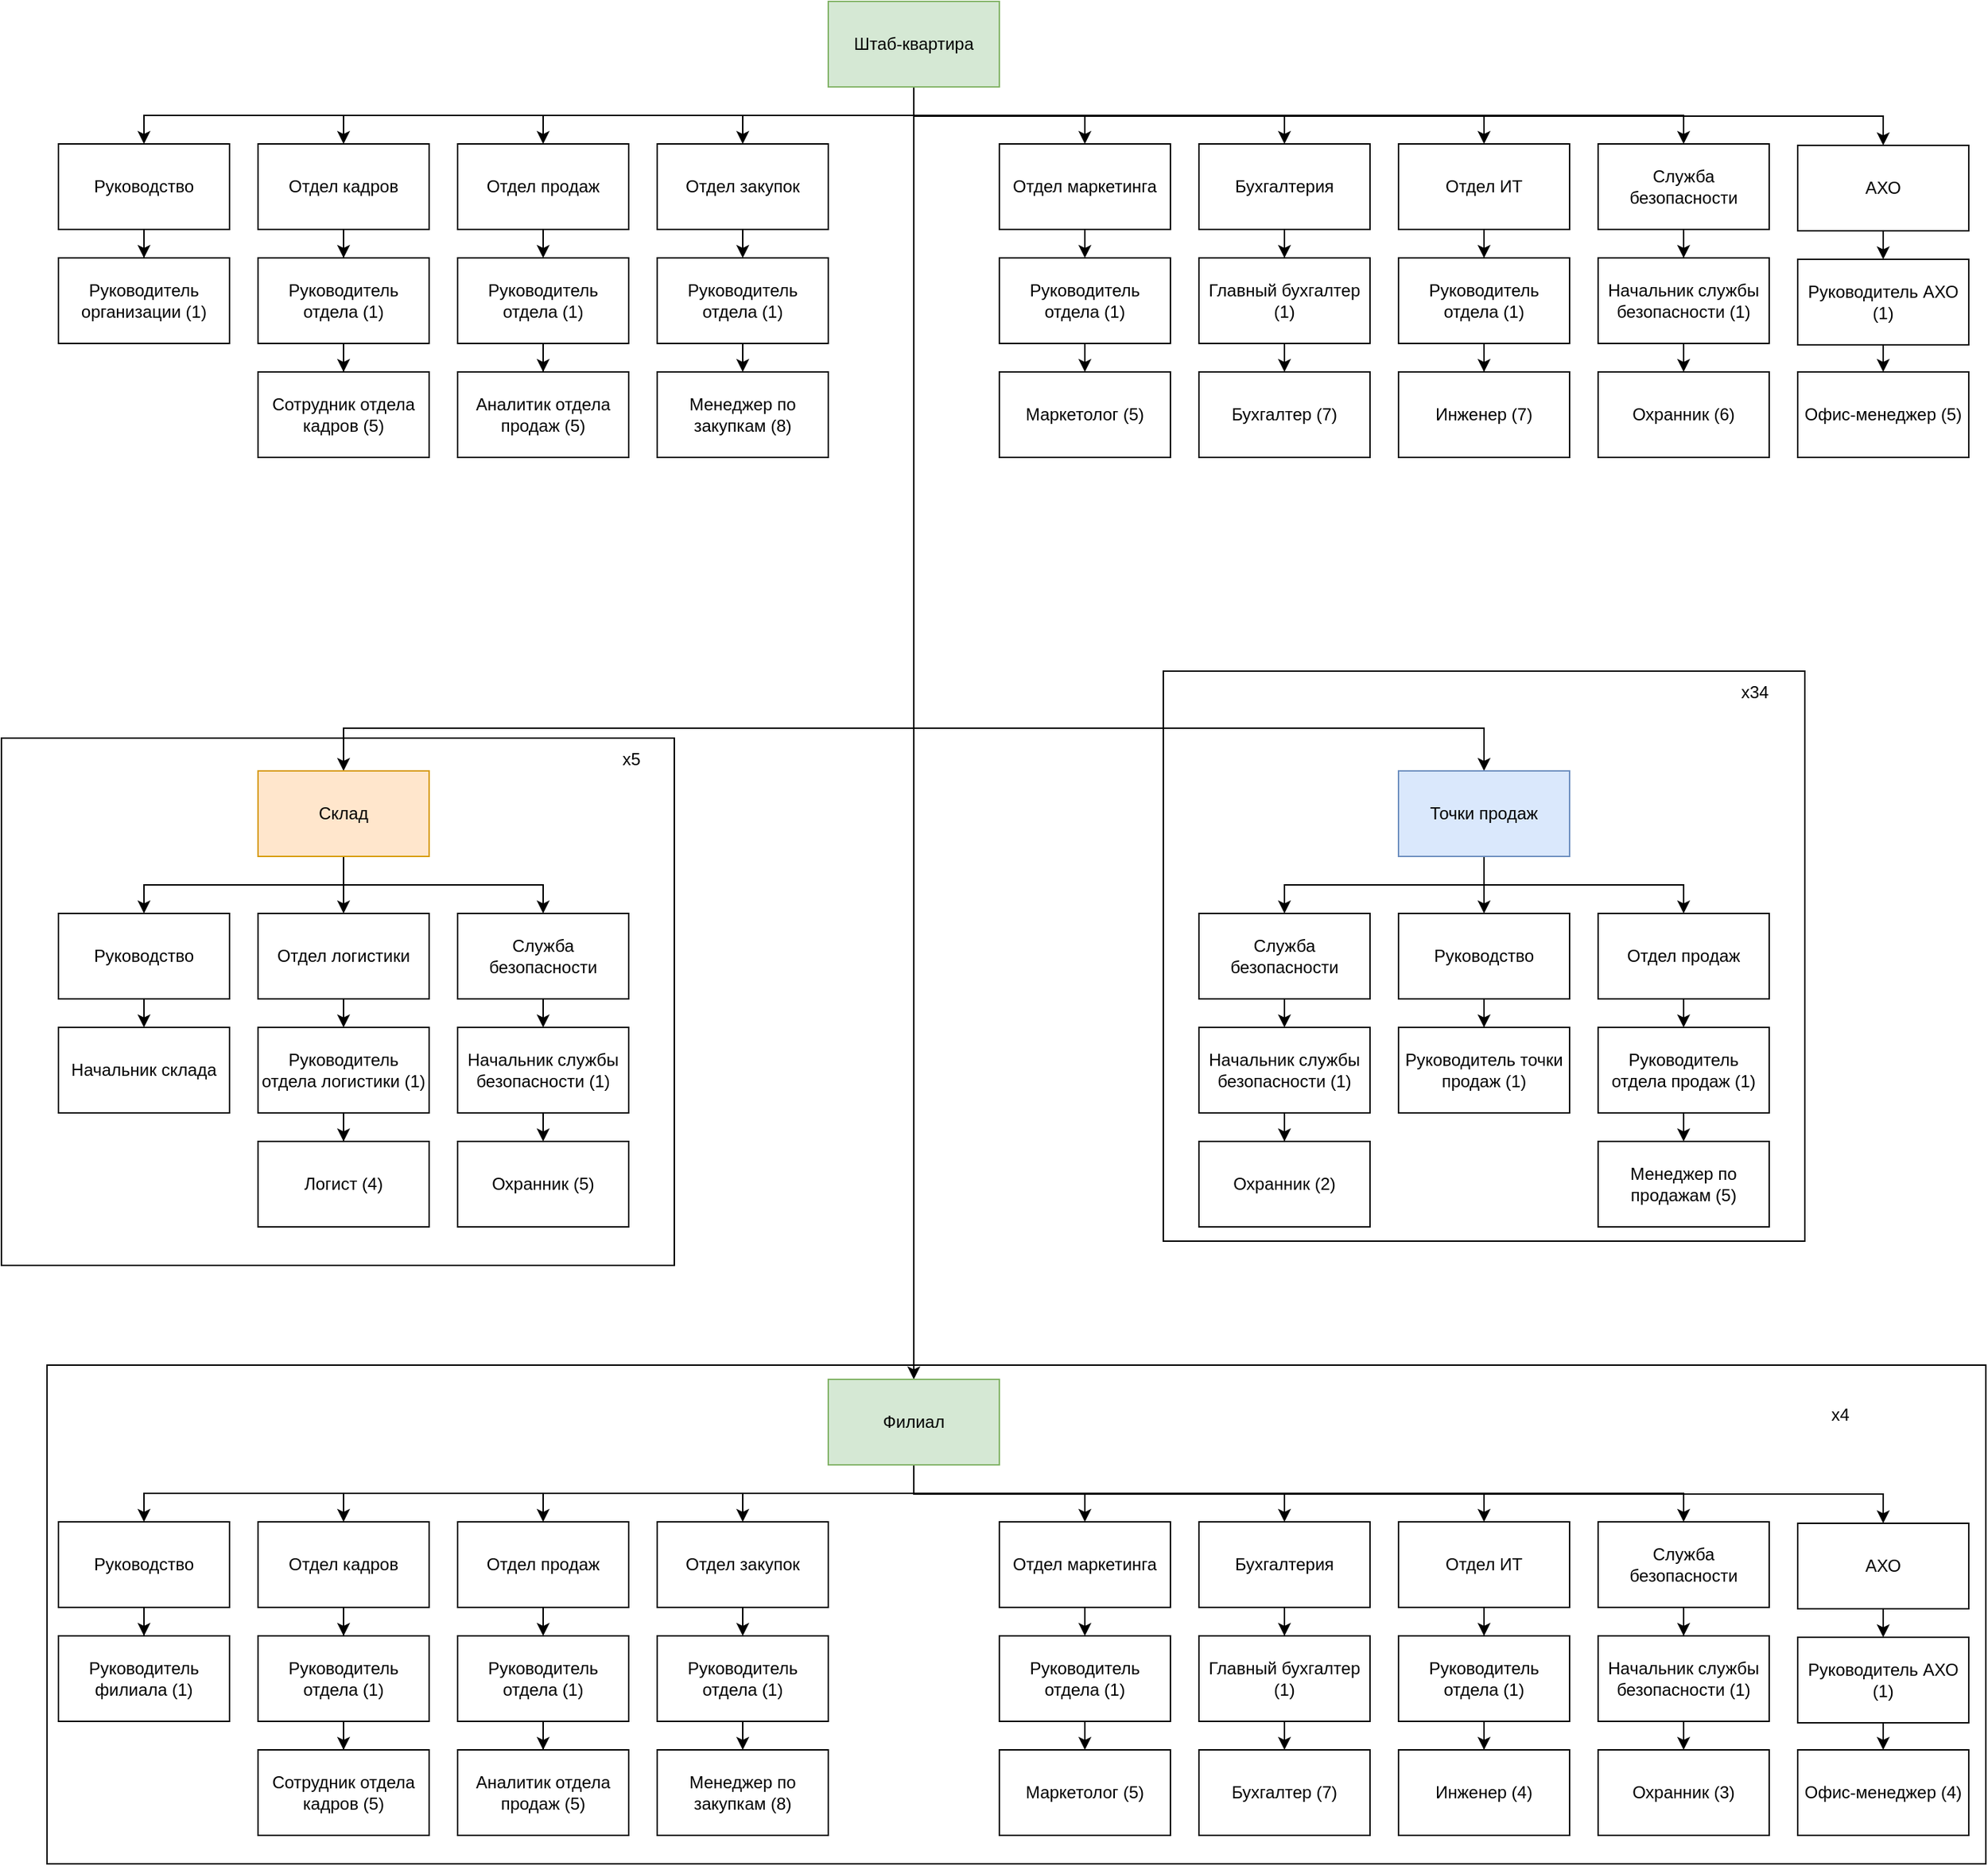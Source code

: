 <mxfile version="24.8.3">
  <diagram name="Страница — 1" id="yvjUeDHF9Wf6KYwauPwP">
    <mxGraphModel dx="1272" dy="852" grid="1" gridSize="10" guides="1" tooltips="1" connect="1" arrows="1" fold="1" page="1" pageScale="1" pageWidth="2339" pageHeight="3300" math="0" shadow="0">
      <root>
        <mxCell id="0" />
        <mxCell id="1" parent="0" />
        <mxCell id="nvtQCPNUQL09ssSKa_be-8" style="edgeStyle=orthogonalEdgeStyle;rounded=0;orthogonalLoop=1;jettySize=auto;html=1;exitX=0.5;exitY=1;exitDx=0;exitDy=0;entryX=0.5;entryY=0;entryDx=0;entryDy=0;" parent="1" source="nvtQCPNUQL09ssSKa_be-1" target="nvtQCPNUQL09ssSKa_be-2" edge="1">
          <mxGeometry relative="1" as="geometry" />
        </mxCell>
        <mxCell id="nvtQCPNUQL09ssSKa_be-9" style="edgeStyle=orthogonalEdgeStyle;rounded=0;orthogonalLoop=1;jettySize=auto;html=1;exitX=0.5;exitY=1;exitDx=0;exitDy=0;entryX=0.5;entryY=0;entryDx=0;entryDy=0;" parent="1" source="nvtQCPNUQL09ssSKa_be-1" target="nvtQCPNUQL09ssSKa_be-3" edge="1">
          <mxGeometry relative="1" as="geometry" />
        </mxCell>
        <mxCell id="nvtQCPNUQL09ssSKa_be-10" style="edgeStyle=orthogonalEdgeStyle;rounded=0;orthogonalLoop=1;jettySize=auto;html=1;exitX=0.5;exitY=1;exitDx=0;exitDy=0;" parent="1" source="nvtQCPNUQL09ssSKa_be-1" target="nvtQCPNUQL09ssSKa_be-4" edge="1">
          <mxGeometry relative="1" as="geometry" />
        </mxCell>
        <mxCell id="nvtQCPNUQL09ssSKa_be-11" style="edgeStyle=orthogonalEdgeStyle;rounded=0;orthogonalLoop=1;jettySize=auto;html=1;exitX=0.5;exitY=1;exitDx=0;exitDy=0;entryX=0.5;entryY=0;entryDx=0;entryDy=0;" parent="1" source="nvtQCPNUQL09ssSKa_be-1" target="nvtQCPNUQL09ssSKa_be-5" edge="1">
          <mxGeometry relative="1" as="geometry" />
        </mxCell>
        <mxCell id="nvtQCPNUQL09ssSKa_be-12" style="edgeStyle=orthogonalEdgeStyle;rounded=0;orthogonalLoop=1;jettySize=auto;html=1;exitX=0.5;exitY=1;exitDx=0;exitDy=0;" parent="1" source="nvtQCPNUQL09ssSKa_be-1" target="nvtQCPNUQL09ssSKa_be-6" edge="1">
          <mxGeometry relative="1" as="geometry" />
        </mxCell>
        <mxCell id="nvtQCPNUQL09ssSKa_be-13" style="edgeStyle=orthogonalEdgeStyle;rounded=0;orthogonalLoop=1;jettySize=auto;html=1;exitX=0.5;exitY=1;exitDx=0;exitDy=0;entryX=0.5;entryY=0;entryDx=0;entryDy=0;" parent="1" source="nvtQCPNUQL09ssSKa_be-1" target="nvtQCPNUQL09ssSKa_be-7" edge="1">
          <mxGeometry relative="1" as="geometry" />
        </mxCell>
        <mxCell id="nvtQCPNUQL09ssSKa_be-15" style="edgeStyle=orthogonalEdgeStyle;rounded=0;orthogonalLoop=1;jettySize=auto;html=1;exitX=0.5;exitY=1;exitDx=0;exitDy=0;entryX=0.5;entryY=0;entryDx=0;entryDy=0;" parent="1" source="nvtQCPNUQL09ssSKa_be-1" target="nvtQCPNUQL09ssSKa_be-14" edge="1">
          <mxGeometry relative="1" as="geometry" />
        </mxCell>
        <mxCell id="nvtQCPNUQL09ssSKa_be-18" style="edgeStyle=orthogonalEdgeStyle;rounded=0;orthogonalLoop=1;jettySize=auto;html=1;exitX=0.5;exitY=1;exitDx=0;exitDy=0;entryX=0.5;entryY=0;entryDx=0;entryDy=0;" parent="1" source="nvtQCPNUQL09ssSKa_be-1" target="nvtQCPNUQL09ssSKa_be-16" edge="1">
          <mxGeometry relative="1" as="geometry" />
        </mxCell>
        <mxCell id="nvtQCPNUQL09ssSKa_be-20" style="edgeStyle=orthogonalEdgeStyle;rounded=0;orthogonalLoop=1;jettySize=auto;html=1;exitX=0.5;exitY=1;exitDx=0;exitDy=0;entryX=0.5;entryY=0;entryDx=0;entryDy=0;" parent="1" source="nvtQCPNUQL09ssSKa_be-1" target="nvtQCPNUQL09ssSKa_be-19" edge="1">
          <mxGeometry relative="1" as="geometry">
            <Array as="points">
              <mxPoint x="1268" y="543" />
              <mxPoint x="868" y="543" />
            </Array>
          </mxGeometry>
        </mxCell>
        <mxCell id="nvtQCPNUQL09ssSKa_be-29" style="edgeStyle=orthogonalEdgeStyle;rounded=0;orthogonalLoop=1;jettySize=auto;html=1;exitX=0.5;exitY=1;exitDx=0;exitDy=0;entryX=0.5;entryY=0;entryDx=0;entryDy=0;" parent="1" source="nvtQCPNUQL09ssSKa_be-1" target="nvtQCPNUQL09ssSKa_be-28" edge="1">
          <mxGeometry relative="1" as="geometry">
            <Array as="points">
              <mxPoint x="1268" y="543" />
              <mxPoint x="1668" y="543" />
            </Array>
          </mxGeometry>
        </mxCell>
        <mxCell id="Hss-ZETlTfgAigMHc5tu-6" style="edgeStyle=orthogonalEdgeStyle;rounded=0;orthogonalLoop=1;jettySize=auto;html=1;exitX=0.5;exitY=1;exitDx=0;exitDy=0;entryX=0.5;entryY=0;entryDx=0;entryDy=0;" parent="1" source="nvtQCPNUQL09ssSKa_be-1" target="Hss-ZETlTfgAigMHc5tu-2" edge="1">
          <mxGeometry relative="1" as="geometry" />
        </mxCell>
        <mxCell id="Hss-ZETlTfgAigMHc5tu-68" style="edgeStyle=orthogonalEdgeStyle;rounded=0;orthogonalLoop=1;jettySize=auto;html=1;exitX=0.5;exitY=1;exitDx=0;exitDy=0;" parent="1" source="nvtQCPNUQL09ssSKa_be-1" target="Hss-ZETlTfgAigMHc5tu-24" edge="1">
          <mxGeometry relative="1" as="geometry" />
        </mxCell>
        <mxCell id="nvtQCPNUQL09ssSKa_be-1" value="Штаб-квартира" style="rounded=0;whiteSpace=wrap;html=1;fillColor=#d5e8d4;strokeColor=#82b366;" parent="1" vertex="1">
          <mxGeometry x="1208" y="33" width="120" height="60" as="geometry" />
        </mxCell>
        <mxCell id="nvtQCPNUQL09ssSKa_be-47" style="edgeStyle=orthogonalEdgeStyle;rounded=0;orthogonalLoop=1;jettySize=auto;html=1;exitX=0.5;exitY=1;exitDx=0;exitDy=0;" parent="1" source="nvtQCPNUQL09ssSKa_be-2" target="nvtQCPNUQL09ssSKa_be-39" edge="1">
          <mxGeometry relative="1" as="geometry" />
        </mxCell>
        <mxCell id="nvtQCPNUQL09ssSKa_be-2" value="Руководство" style="rounded=0;whiteSpace=wrap;html=1;" parent="1" vertex="1">
          <mxGeometry x="668" y="133" width="120" height="60" as="geometry" />
        </mxCell>
        <mxCell id="nvtQCPNUQL09ssSKa_be-49" style="edgeStyle=orthogonalEdgeStyle;rounded=0;orthogonalLoop=1;jettySize=auto;html=1;exitX=0.5;exitY=1;exitDx=0;exitDy=0;entryX=0.5;entryY=0;entryDx=0;entryDy=0;" parent="1" source="nvtQCPNUQL09ssSKa_be-3" target="nvtQCPNUQL09ssSKa_be-41" edge="1">
          <mxGeometry relative="1" as="geometry" />
        </mxCell>
        <mxCell id="nvtQCPNUQL09ssSKa_be-3" value="Отдел продаж" style="rounded=0;whiteSpace=wrap;html=1;" parent="1" vertex="1">
          <mxGeometry x="948" y="133" width="120" height="60" as="geometry" />
        </mxCell>
        <mxCell id="nvtQCPNUQL09ssSKa_be-50" style="edgeStyle=orthogonalEdgeStyle;rounded=0;orthogonalLoop=1;jettySize=auto;html=1;exitX=0.5;exitY=1;exitDx=0;exitDy=0;entryX=0.5;entryY=0;entryDx=0;entryDy=0;" parent="1" source="nvtQCPNUQL09ssSKa_be-4" target="nvtQCPNUQL09ssSKa_be-42" edge="1">
          <mxGeometry relative="1" as="geometry" />
        </mxCell>
        <mxCell id="nvtQCPNUQL09ssSKa_be-4" value="Отдел закупок" style="rounded=0;whiteSpace=wrap;html=1;" parent="1" vertex="1">
          <mxGeometry x="1088" y="133" width="120" height="60" as="geometry" />
        </mxCell>
        <mxCell id="nvtQCPNUQL09ssSKa_be-51" style="edgeStyle=orthogonalEdgeStyle;rounded=0;orthogonalLoop=1;jettySize=auto;html=1;exitX=0.5;exitY=1;exitDx=0;exitDy=0;entryX=0.5;entryY=0;entryDx=0;entryDy=0;" parent="1" source="nvtQCPNUQL09ssSKa_be-5" target="nvtQCPNUQL09ssSKa_be-43" edge="1">
          <mxGeometry relative="1" as="geometry" />
        </mxCell>
        <mxCell id="nvtQCPNUQL09ssSKa_be-5" value="Отдел маркетинга" style="rounded=0;whiteSpace=wrap;html=1;" parent="1" vertex="1">
          <mxGeometry x="1328" y="133" width="120" height="60" as="geometry" />
        </mxCell>
        <mxCell id="nvtQCPNUQL09ssSKa_be-52" style="edgeStyle=orthogonalEdgeStyle;rounded=0;orthogonalLoop=1;jettySize=auto;html=1;exitX=0.5;exitY=1;exitDx=0;exitDy=0;" parent="1" source="nvtQCPNUQL09ssSKa_be-6" target="nvtQCPNUQL09ssSKa_be-44" edge="1">
          <mxGeometry relative="1" as="geometry" />
        </mxCell>
        <mxCell id="nvtQCPNUQL09ssSKa_be-6" value="Бухгалтерия" style="rounded=0;whiteSpace=wrap;html=1;" parent="1" vertex="1">
          <mxGeometry x="1468" y="133" width="120" height="60" as="geometry" />
        </mxCell>
        <mxCell id="nvtQCPNUQL09ssSKa_be-53" style="edgeStyle=orthogonalEdgeStyle;rounded=0;orthogonalLoop=1;jettySize=auto;html=1;exitX=0.5;exitY=1;exitDx=0;exitDy=0;" parent="1" source="nvtQCPNUQL09ssSKa_be-7" target="nvtQCPNUQL09ssSKa_be-45" edge="1">
          <mxGeometry relative="1" as="geometry" />
        </mxCell>
        <mxCell id="nvtQCPNUQL09ssSKa_be-7" value="Отдел ИТ" style="rounded=0;whiteSpace=wrap;html=1;" parent="1" vertex="1">
          <mxGeometry x="1608" y="133" width="120" height="60" as="geometry" />
        </mxCell>
        <mxCell id="nvtQCPNUQL09ssSKa_be-48" style="edgeStyle=orthogonalEdgeStyle;rounded=0;orthogonalLoop=1;jettySize=auto;html=1;exitX=0.5;exitY=1;exitDx=0;exitDy=0;" parent="1" source="nvtQCPNUQL09ssSKa_be-14" target="nvtQCPNUQL09ssSKa_be-40" edge="1">
          <mxGeometry relative="1" as="geometry" />
        </mxCell>
        <mxCell id="nvtQCPNUQL09ssSKa_be-14" value="Отдел кадров" style="rounded=0;whiteSpace=wrap;html=1;" parent="1" vertex="1">
          <mxGeometry x="808" y="133" width="120" height="60" as="geometry" />
        </mxCell>
        <mxCell id="nvtQCPNUQL09ssSKa_be-54" style="edgeStyle=orthogonalEdgeStyle;rounded=0;orthogonalLoop=1;jettySize=auto;html=1;exitX=0.5;exitY=1;exitDx=0;exitDy=0;" parent="1" source="nvtQCPNUQL09ssSKa_be-16" target="nvtQCPNUQL09ssSKa_be-46" edge="1">
          <mxGeometry relative="1" as="geometry" />
        </mxCell>
        <mxCell id="nvtQCPNUQL09ssSKa_be-16" value="Служба безопасности" style="rounded=0;whiteSpace=wrap;html=1;" parent="1" vertex="1">
          <mxGeometry x="1748" y="133" width="120" height="60" as="geometry" />
        </mxCell>
        <mxCell id="nvtQCPNUQL09ssSKa_be-24" style="edgeStyle=orthogonalEdgeStyle;rounded=0;orthogonalLoop=1;jettySize=auto;html=1;exitX=0.5;exitY=1;exitDx=0;exitDy=0;" parent="1" source="nvtQCPNUQL09ssSKa_be-19" target="nvtQCPNUQL09ssSKa_be-21" edge="1">
          <mxGeometry relative="1" as="geometry" />
        </mxCell>
        <mxCell id="nvtQCPNUQL09ssSKa_be-25" style="edgeStyle=orthogonalEdgeStyle;rounded=0;orthogonalLoop=1;jettySize=auto;html=1;exitX=0.5;exitY=1;exitDx=0;exitDy=0;entryX=0.5;entryY=0;entryDx=0;entryDy=0;" parent="1" source="nvtQCPNUQL09ssSKa_be-19" target="nvtQCPNUQL09ssSKa_be-22" edge="1">
          <mxGeometry relative="1" as="geometry" />
        </mxCell>
        <mxCell id="nvtQCPNUQL09ssSKa_be-27" style="edgeStyle=orthogonalEdgeStyle;rounded=0;orthogonalLoop=1;jettySize=auto;html=1;exitX=0.5;exitY=1;exitDx=0;exitDy=0;entryX=0.5;entryY=0;entryDx=0;entryDy=0;" parent="1" source="nvtQCPNUQL09ssSKa_be-19" target="nvtQCPNUQL09ssSKa_be-23" edge="1">
          <mxGeometry relative="1" as="geometry" />
        </mxCell>
        <mxCell id="nvtQCPNUQL09ssSKa_be-19" value="Склад" style="rounded=0;whiteSpace=wrap;html=1;fillColor=#ffe6cc;strokeColor=#d79b00;" parent="1" vertex="1">
          <mxGeometry x="808" y="573" width="120" height="60" as="geometry" />
        </mxCell>
        <mxCell id="nvtQCPNUQL09ssSKa_be-69" style="edgeStyle=orthogonalEdgeStyle;rounded=0;orthogonalLoop=1;jettySize=auto;html=1;exitX=0.5;exitY=1;exitDx=0;exitDy=0;entryX=0.5;entryY=0;entryDx=0;entryDy=0;" parent="1" source="nvtQCPNUQL09ssSKa_be-21" target="nvtQCPNUQL09ssSKa_be-68" edge="1">
          <mxGeometry relative="1" as="geometry" />
        </mxCell>
        <mxCell id="nvtQCPNUQL09ssSKa_be-21" value="Руководство" style="rounded=0;whiteSpace=wrap;html=1;" parent="1" vertex="1">
          <mxGeometry x="668" y="673" width="120" height="60" as="geometry" />
        </mxCell>
        <mxCell id="nvtQCPNUQL09ssSKa_be-72" style="edgeStyle=orthogonalEdgeStyle;rounded=0;orthogonalLoop=1;jettySize=auto;html=1;exitX=0.5;exitY=1;exitDx=0;exitDy=0;entryX=0.5;entryY=0;entryDx=0;entryDy=0;" parent="1" source="nvtQCPNUQL09ssSKa_be-22" target="nvtQCPNUQL09ssSKa_be-70" edge="1">
          <mxGeometry relative="1" as="geometry" />
        </mxCell>
        <mxCell id="nvtQCPNUQL09ssSKa_be-22" value="Отдел логистики" style="rounded=0;whiteSpace=wrap;html=1;" parent="1" vertex="1">
          <mxGeometry x="808" y="673" width="120" height="60" as="geometry" />
        </mxCell>
        <mxCell id="nvtQCPNUQL09ssSKa_be-75" style="edgeStyle=orthogonalEdgeStyle;rounded=0;orthogonalLoop=1;jettySize=auto;html=1;exitX=0.5;exitY=1;exitDx=0;exitDy=0;entryX=0.5;entryY=0;entryDx=0;entryDy=0;" parent="1" source="nvtQCPNUQL09ssSKa_be-23" target="nvtQCPNUQL09ssSKa_be-74" edge="1">
          <mxGeometry relative="1" as="geometry" />
        </mxCell>
        <mxCell id="nvtQCPNUQL09ssSKa_be-23" value="Служба безопасности" style="rounded=0;whiteSpace=wrap;html=1;" parent="1" vertex="1">
          <mxGeometry x="948" y="673" width="120" height="60" as="geometry" />
        </mxCell>
        <mxCell id="nvtQCPNUQL09ssSKa_be-31" style="edgeStyle=orthogonalEdgeStyle;rounded=0;orthogonalLoop=1;jettySize=auto;html=1;exitX=0.5;exitY=1;exitDx=0;exitDy=0;" parent="1" source="nvtQCPNUQL09ssSKa_be-28" target="nvtQCPNUQL09ssSKa_be-30" edge="1">
          <mxGeometry relative="1" as="geometry" />
        </mxCell>
        <mxCell id="nvtQCPNUQL09ssSKa_be-33" style="edgeStyle=orthogonalEdgeStyle;rounded=0;orthogonalLoop=1;jettySize=auto;html=1;exitX=0.5;exitY=1;exitDx=0;exitDy=0;entryX=0.5;entryY=0;entryDx=0;entryDy=0;" parent="1" source="nvtQCPNUQL09ssSKa_be-28" target="nvtQCPNUQL09ssSKa_be-32" edge="1">
          <mxGeometry relative="1" as="geometry" />
        </mxCell>
        <mxCell id="nvtQCPNUQL09ssSKa_be-35" style="edgeStyle=orthogonalEdgeStyle;rounded=0;orthogonalLoop=1;jettySize=auto;html=1;exitX=0.5;exitY=1;exitDx=0;exitDy=0;entryX=0.5;entryY=0;entryDx=0;entryDy=0;" parent="1" source="nvtQCPNUQL09ssSKa_be-28" target="nvtQCPNUQL09ssSKa_be-34" edge="1">
          <mxGeometry relative="1" as="geometry" />
        </mxCell>
        <mxCell id="nvtQCPNUQL09ssSKa_be-28" value="Точки продаж" style="rounded=0;whiteSpace=wrap;html=1;fillColor=#dae8fc;strokeColor=#6c8ebf;" parent="1" vertex="1">
          <mxGeometry x="1608" y="573" width="120" height="60" as="geometry" />
        </mxCell>
        <mxCell id="nvtQCPNUQL09ssSKa_be-85" style="edgeStyle=orthogonalEdgeStyle;rounded=0;orthogonalLoop=1;jettySize=auto;html=1;exitX=0.5;exitY=1;exitDx=0;exitDy=0;" parent="1" source="nvtQCPNUQL09ssSKa_be-30" target="nvtQCPNUQL09ssSKa_be-83" edge="1">
          <mxGeometry relative="1" as="geometry" />
        </mxCell>
        <mxCell id="nvtQCPNUQL09ssSKa_be-30" value="Руководство" style="rounded=0;whiteSpace=wrap;html=1;" parent="1" vertex="1">
          <mxGeometry x="1608" y="673" width="120" height="60" as="geometry" />
        </mxCell>
        <mxCell id="nvtQCPNUQL09ssSKa_be-81" style="edgeStyle=orthogonalEdgeStyle;rounded=0;orthogonalLoop=1;jettySize=auto;html=1;exitX=0.5;exitY=1;exitDx=0;exitDy=0;entryX=0.5;entryY=0;entryDx=0;entryDy=0;" parent="1" source="nvtQCPNUQL09ssSKa_be-32" target="nvtQCPNUQL09ssSKa_be-78" edge="1">
          <mxGeometry relative="1" as="geometry" />
        </mxCell>
        <mxCell id="nvtQCPNUQL09ssSKa_be-32" value="Служба безопасности" style="rounded=0;whiteSpace=wrap;html=1;" parent="1" vertex="1">
          <mxGeometry x="1468" y="673" width="120" height="60" as="geometry" />
        </mxCell>
        <mxCell id="nvtQCPNUQL09ssSKa_be-88" style="edgeStyle=orthogonalEdgeStyle;rounded=0;orthogonalLoop=1;jettySize=auto;html=1;exitX=0.5;exitY=1;exitDx=0;exitDy=0;entryX=0.5;entryY=0;entryDx=0;entryDy=0;" parent="1" source="nvtQCPNUQL09ssSKa_be-34" target="nvtQCPNUQL09ssSKa_be-86" edge="1">
          <mxGeometry relative="1" as="geometry" />
        </mxCell>
        <mxCell id="nvtQCPNUQL09ssSKa_be-34" value="Отдел продаж" style="rounded=0;whiteSpace=wrap;html=1;" parent="1" vertex="1">
          <mxGeometry x="1748" y="673" width="120" height="60" as="geometry" />
        </mxCell>
        <mxCell id="nvtQCPNUQL09ssSKa_be-38" value="x34" style="text;html=1;align=center;verticalAlign=middle;whiteSpace=wrap;rounded=0;" parent="1" vertex="1">
          <mxGeometry x="1828" y="503" width="60" height="30" as="geometry" />
        </mxCell>
        <mxCell id="nvtQCPNUQL09ssSKa_be-39" value="Руководитель организации (1)" style="rounded=0;whiteSpace=wrap;html=1;" parent="1" vertex="1">
          <mxGeometry x="668" y="213" width="120" height="60" as="geometry" />
        </mxCell>
        <mxCell id="nvtQCPNUQL09ssSKa_be-56" style="edgeStyle=orthogonalEdgeStyle;rounded=0;orthogonalLoop=1;jettySize=auto;html=1;exitX=0.5;exitY=1;exitDx=0;exitDy=0;" parent="1" source="nvtQCPNUQL09ssSKa_be-40" target="nvtQCPNUQL09ssSKa_be-55" edge="1">
          <mxGeometry relative="1" as="geometry" />
        </mxCell>
        <mxCell id="nvtQCPNUQL09ssSKa_be-40" value="Руководитель отдела (1)" style="rounded=0;whiteSpace=wrap;html=1;" parent="1" vertex="1">
          <mxGeometry x="808" y="213" width="120" height="60" as="geometry" />
        </mxCell>
        <mxCell id="nvtQCPNUQL09ssSKa_be-58" style="edgeStyle=orthogonalEdgeStyle;rounded=0;orthogonalLoop=1;jettySize=auto;html=1;exitX=0.5;exitY=1;exitDx=0;exitDy=0;" parent="1" source="nvtQCPNUQL09ssSKa_be-41" target="nvtQCPNUQL09ssSKa_be-57" edge="1">
          <mxGeometry relative="1" as="geometry" />
        </mxCell>
        <mxCell id="nvtQCPNUQL09ssSKa_be-41" value="Руководитель отдела (1)" style="rounded=0;whiteSpace=wrap;html=1;" parent="1" vertex="1">
          <mxGeometry x="948" y="213" width="120" height="60" as="geometry" />
        </mxCell>
        <mxCell id="nvtQCPNUQL09ssSKa_be-60" style="edgeStyle=orthogonalEdgeStyle;rounded=0;orthogonalLoop=1;jettySize=auto;html=1;exitX=0.5;exitY=1;exitDx=0;exitDy=0;entryX=0.5;entryY=0;entryDx=0;entryDy=0;" parent="1" source="nvtQCPNUQL09ssSKa_be-42" target="nvtQCPNUQL09ssSKa_be-59" edge="1">
          <mxGeometry relative="1" as="geometry" />
        </mxCell>
        <mxCell id="nvtQCPNUQL09ssSKa_be-42" value="Руководитель отдела (1)" style="rounded=0;whiteSpace=wrap;html=1;" parent="1" vertex="1">
          <mxGeometry x="1088" y="213" width="120" height="60" as="geometry" />
        </mxCell>
        <mxCell id="nvtQCPNUQL09ssSKa_be-62" style="edgeStyle=orthogonalEdgeStyle;rounded=0;orthogonalLoop=1;jettySize=auto;html=1;exitX=0.5;exitY=1;exitDx=0;exitDy=0;entryX=0.5;entryY=0;entryDx=0;entryDy=0;" parent="1" source="nvtQCPNUQL09ssSKa_be-43" target="nvtQCPNUQL09ssSKa_be-61" edge="1">
          <mxGeometry relative="1" as="geometry" />
        </mxCell>
        <mxCell id="nvtQCPNUQL09ssSKa_be-43" value="Руководитель отдела (1)" style="rounded=0;whiteSpace=wrap;html=1;" parent="1" vertex="1">
          <mxGeometry x="1328" y="213" width="120" height="60" as="geometry" />
        </mxCell>
        <mxCell id="nvtQCPNUQL09ssSKa_be-65" style="edgeStyle=orthogonalEdgeStyle;rounded=0;orthogonalLoop=1;jettySize=auto;html=1;exitX=0.5;exitY=1;exitDx=0;exitDy=0;entryX=0.5;entryY=0;entryDx=0;entryDy=0;" parent="1" source="nvtQCPNUQL09ssSKa_be-44" target="nvtQCPNUQL09ssSKa_be-63" edge="1">
          <mxGeometry relative="1" as="geometry" />
        </mxCell>
        <mxCell id="nvtQCPNUQL09ssSKa_be-44" value="Главный бухгалтер (1)" style="rounded=0;whiteSpace=wrap;html=1;" parent="1" vertex="1">
          <mxGeometry x="1468" y="213" width="120" height="60" as="geometry" />
        </mxCell>
        <mxCell id="nvtQCPNUQL09ssSKa_be-66" style="edgeStyle=orthogonalEdgeStyle;rounded=0;orthogonalLoop=1;jettySize=auto;html=1;exitX=0.5;exitY=1;exitDx=0;exitDy=0;" parent="1" source="nvtQCPNUQL09ssSKa_be-45" target="nvtQCPNUQL09ssSKa_be-64" edge="1">
          <mxGeometry relative="1" as="geometry" />
        </mxCell>
        <mxCell id="nvtQCPNUQL09ssSKa_be-45" value="Руководитель отдела (1)" style="rounded=0;whiteSpace=wrap;html=1;" parent="1" vertex="1">
          <mxGeometry x="1608" y="213" width="120" height="60" as="geometry" />
        </mxCell>
        <mxCell id="Hss-ZETlTfgAigMHc5tu-1" style="edgeStyle=orthogonalEdgeStyle;rounded=0;orthogonalLoop=1;jettySize=auto;html=1;exitX=0.5;exitY=1;exitDx=0;exitDy=0;entryX=0.5;entryY=0;entryDx=0;entryDy=0;" parent="1" source="nvtQCPNUQL09ssSKa_be-46" target="nvtQCPNUQL09ssSKa_be-67" edge="1">
          <mxGeometry relative="1" as="geometry" />
        </mxCell>
        <mxCell id="nvtQCPNUQL09ssSKa_be-46" value="Начальник службы безопасности (1)" style="rounded=0;whiteSpace=wrap;html=1;" parent="1" vertex="1">
          <mxGeometry x="1748" y="213" width="120" height="60" as="geometry" />
        </mxCell>
        <mxCell id="nvtQCPNUQL09ssSKa_be-55" value="Сотрудник отдела кадров (5)" style="rounded=0;whiteSpace=wrap;html=1;" parent="1" vertex="1">
          <mxGeometry x="808" y="293" width="120" height="60" as="geometry" />
        </mxCell>
        <mxCell id="nvtQCPNUQL09ssSKa_be-57" value="Аналитик отдела продаж (5)" style="rounded=0;whiteSpace=wrap;html=1;" parent="1" vertex="1">
          <mxGeometry x="948" y="293" width="120" height="60" as="geometry" />
        </mxCell>
        <mxCell id="nvtQCPNUQL09ssSKa_be-59" value="Менеджер по закупкам (8)" style="rounded=0;whiteSpace=wrap;html=1;" parent="1" vertex="1">
          <mxGeometry x="1088" y="293" width="120" height="60" as="geometry" />
        </mxCell>
        <mxCell id="nvtQCPNUQL09ssSKa_be-61" value="Маркетолог (5)" style="rounded=0;whiteSpace=wrap;html=1;" parent="1" vertex="1">
          <mxGeometry x="1328" y="293" width="120" height="60" as="geometry" />
        </mxCell>
        <mxCell id="nvtQCPNUQL09ssSKa_be-63" value="Бухгалтер (7)" style="rounded=0;whiteSpace=wrap;html=1;" parent="1" vertex="1">
          <mxGeometry x="1468" y="293" width="120" height="60" as="geometry" />
        </mxCell>
        <mxCell id="nvtQCPNUQL09ssSKa_be-64" value="Инженер (7)" style="rounded=0;whiteSpace=wrap;html=1;" parent="1" vertex="1">
          <mxGeometry x="1608" y="293" width="120" height="60" as="geometry" />
        </mxCell>
        <mxCell id="nvtQCPNUQL09ssSKa_be-67" value="Охранник (6)" style="rounded=0;whiteSpace=wrap;html=1;" parent="1" vertex="1">
          <mxGeometry x="1748" y="293" width="120" height="60" as="geometry" />
        </mxCell>
        <mxCell id="nvtQCPNUQL09ssSKa_be-68" value="Начальник склада" style="rounded=0;whiteSpace=wrap;html=1;" parent="1" vertex="1">
          <mxGeometry x="668" y="753" width="120" height="60" as="geometry" />
        </mxCell>
        <mxCell id="nvtQCPNUQL09ssSKa_be-73" style="edgeStyle=orthogonalEdgeStyle;rounded=0;orthogonalLoop=1;jettySize=auto;html=1;exitX=0.5;exitY=1;exitDx=0;exitDy=0;" parent="1" source="nvtQCPNUQL09ssSKa_be-70" target="nvtQCPNUQL09ssSKa_be-71" edge="1">
          <mxGeometry relative="1" as="geometry" />
        </mxCell>
        <mxCell id="nvtQCPNUQL09ssSKa_be-70" value="Руководитель отдела логистики (1)" style="rounded=0;whiteSpace=wrap;html=1;" parent="1" vertex="1">
          <mxGeometry x="808" y="753" width="120" height="60" as="geometry" />
        </mxCell>
        <mxCell id="nvtQCPNUQL09ssSKa_be-71" value="Логист (4)" style="rounded=0;whiteSpace=wrap;html=1;" parent="1" vertex="1">
          <mxGeometry x="808" y="833" width="120" height="60" as="geometry" />
        </mxCell>
        <mxCell id="nvtQCPNUQL09ssSKa_be-77" style="edgeStyle=orthogonalEdgeStyle;rounded=0;orthogonalLoop=1;jettySize=auto;html=1;exitX=0.5;exitY=1;exitDx=0;exitDy=0;entryX=0.5;entryY=0;entryDx=0;entryDy=0;" parent="1" source="nvtQCPNUQL09ssSKa_be-74" target="nvtQCPNUQL09ssSKa_be-76" edge="1">
          <mxGeometry relative="1" as="geometry" />
        </mxCell>
        <mxCell id="nvtQCPNUQL09ssSKa_be-74" value="Начальник службы безопасности (1)" style="rounded=0;whiteSpace=wrap;html=1;" parent="1" vertex="1">
          <mxGeometry x="948" y="753" width="120" height="60" as="geometry" />
        </mxCell>
        <mxCell id="nvtQCPNUQL09ssSKa_be-76" value="Охранник (5)" style="rounded=0;whiteSpace=wrap;html=1;" parent="1" vertex="1">
          <mxGeometry x="948" y="833" width="120" height="60" as="geometry" />
        </mxCell>
        <mxCell id="nvtQCPNUQL09ssSKa_be-82" style="edgeStyle=orthogonalEdgeStyle;rounded=0;orthogonalLoop=1;jettySize=auto;html=1;exitX=0.5;exitY=1;exitDx=0;exitDy=0;" parent="1" source="nvtQCPNUQL09ssSKa_be-78" target="nvtQCPNUQL09ssSKa_be-79" edge="1">
          <mxGeometry relative="1" as="geometry" />
        </mxCell>
        <mxCell id="nvtQCPNUQL09ssSKa_be-78" value="Начальник службы безопасности (1)" style="rounded=0;whiteSpace=wrap;html=1;" parent="1" vertex="1">
          <mxGeometry x="1468" y="753" width="120" height="60" as="geometry" />
        </mxCell>
        <mxCell id="nvtQCPNUQL09ssSKa_be-79" value="Охранник (2)" style="rounded=0;whiteSpace=wrap;html=1;" parent="1" vertex="1">
          <mxGeometry x="1468" y="833" width="120" height="60" as="geometry" />
        </mxCell>
        <mxCell id="nvtQCPNUQL09ssSKa_be-83" value="Руководитель точки продаж (1)" style="rounded=0;whiteSpace=wrap;html=1;" parent="1" vertex="1">
          <mxGeometry x="1608" y="753" width="120" height="60" as="geometry" />
        </mxCell>
        <mxCell id="nvtQCPNUQL09ssSKa_be-89" style="edgeStyle=orthogonalEdgeStyle;rounded=0;orthogonalLoop=1;jettySize=auto;html=1;exitX=0.5;exitY=1;exitDx=0;exitDy=0;entryX=0.5;entryY=0;entryDx=0;entryDy=0;" parent="1" source="nvtQCPNUQL09ssSKa_be-86" target="nvtQCPNUQL09ssSKa_be-87" edge="1">
          <mxGeometry relative="1" as="geometry" />
        </mxCell>
        <mxCell id="nvtQCPNUQL09ssSKa_be-86" value="Руководитель отдела продаж (1)" style="rounded=0;whiteSpace=wrap;html=1;" parent="1" vertex="1">
          <mxGeometry x="1748" y="753" width="120" height="60" as="geometry" />
        </mxCell>
        <mxCell id="nvtQCPNUQL09ssSKa_be-87" value="Менеджер по продажам (5)" style="rounded=0;whiteSpace=wrap;html=1;" parent="1" vertex="1">
          <mxGeometry x="1748" y="833" width="120" height="60" as="geometry" />
        </mxCell>
        <mxCell id="Hss-ZETlTfgAigMHc5tu-7" style="edgeStyle=orthogonalEdgeStyle;rounded=0;orthogonalLoop=1;jettySize=auto;html=1;exitX=0.5;exitY=1;exitDx=0;exitDy=0;entryX=0.5;entryY=0;entryDx=0;entryDy=0;" parent="1" source="Hss-ZETlTfgAigMHc5tu-2" target="Hss-ZETlTfgAigMHc5tu-3" edge="1">
          <mxGeometry relative="1" as="geometry" />
        </mxCell>
        <mxCell id="Hss-ZETlTfgAigMHc5tu-2" value="АХО" style="rounded=0;whiteSpace=wrap;html=1;" parent="1" vertex="1">
          <mxGeometry x="1888" y="134" width="120" height="60" as="geometry" />
        </mxCell>
        <mxCell id="Hss-ZETlTfgAigMHc5tu-8" style="edgeStyle=orthogonalEdgeStyle;rounded=0;orthogonalLoop=1;jettySize=auto;html=1;exitX=0.5;exitY=1;exitDx=0;exitDy=0;entryX=0.5;entryY=0;entryDx=0;entryDy=0;" parent="1" source="Hss-ZETlTfgAigMHc5tu-3" target="Hss-ZETlTfgAigMHc5tu-4" edge="1">
          <mxGeometry relative="1" as="geometry" />
        </mxCell>
        <mxCell id="Hss-ZETlTfgAigMHc5tu-3" value="Руководитель АХО (1)" style="rounded=0;whiteSpace=wrap;html=1;" parent="1" vertex="1">
          <mxGeometry x="1888" y="214" width="120" height="60" as="geometry" />
        </mxCell>
        <mxCell id="Hss-ZETlTfgAigMHc5tu-4" value="Офис-менеджер (5)" style="rounded=0;whiteSpace=wrap;html=1;" parent="1" vertex="1">
          <mxGeometry x="1888" y="293" width="120" height="60" as="geometry" />
        </mxCell>
        <mxCell id="Hss-ZETlTfgAigMHc5tu-9" value="" style="rounded=0;whiteSpace=wrap;html=1;fillColor=none;" parent="1" vertex="1">
          <mxGeometry x="1443" y="503" width="450" height="400" as="geometry" />
        </mxCell>
        <mxCell id="Hss-ZETlTfgAigMHc5tu-14" value="x5" style="text;html=1;align=center;verticalAlign=middle;whiteSpace=wrap;rounded=0;" parent="1" vertex="1">
          <mxGeometry x="1040" y="550" width="60" height="30" as="geometry" />
        </mxCell>
        <mxCell id="Hss-ZETlTfgAigMHc5tu-15" style="edgeStyle=orthogonalEdgeStyle;rounded=0;orthogonalLoop=1;jettySize=auto;html=1;exitX=0.5;exitY=1;exitDx=0;exitDy=0;entryX=0.5;entryY=0;entryDx=0;entryDy=0;" parent="1" source="Hss-ZETlTfgAigMHc5tu-24" target="Hss-ZETlTfgAigMHc5tu-26" edge="1">
          <mxGeometry relative="1" as="geometry" />
        </mxCell>
        <mxCell id="Hss-ZETlTfgAigMHc5tu-16" style="edgeStyle=orthogonalEdgeStyle;rounded=0;orthogonalLoop=1;jettySize=auto;html=1;exitX=0.5;exitY=1;exitDx=0;exitDy=0;entryX=0.5;entryY=0;entryDx=0;entryDy=0;" parent="1" source="Hss-ZETlTfgAigMHc5tu-24" target="Hss-ZETlTfgAigMHc5tu-28" edge="1">
          <mxGeometry relative="1" as="geometry" />
        </mxCell>
        <mxCell id="Hss-ZETlTfgAigMHc5tu-17" style="edgeStyle=orthogonalEdgeStyle;rounded=0;orthogonalLoop=1;jettySize=auto;html=1;exitX=0.5;exitY=1;exitDx=0;exitDy=0;" parent="1" source="Hss-ZETlTfgAigMHc5tu-24" target="Hss-ZETlTfgAigMHc5tu-30" edge="1">
          <mxGeometry relative="1" as="geometry" />
        </mxCell>
        <mxCell id="Hss-ZETlTfgAigMHc5tu-18" style="edgeStyle=orthogonalEdgeStyle;rounded=0;orthogonalLoop=1;jettySize=auto;html=1;exitX=0.5;exitY=1;exitDx=0;exitDy=0;entryX=0.5;entryY=0;entryDx=0;entryDy=0;" parent="1" source="Hss-ZETlTfgAigMHc5tu-24" target="Hss-ZETlTfgAigMHc5tu-32" edge="1">
          <mxGeometry relative="1" as="geometry" />
        </mxCell>
        <mxCell id="Hss-ZETlTfgAigMHc5tu-19" style="edgeStyle=orthogonalEdgeStyle;rounded=0;orthogonalLoop=1;jettySize=auto;html=1;exitX=0.5;exitY=1;exitDx=0;exitDy=0;" parent="1" source="Hss-ZETlTfgAigMHc5tu-24" target="Hss-ZETlTfgAigMHc5tu-34" edge="1">
          <mxGeometry relative="1" as="geometry" />
        </mxCell>
        <mxCell id="Hss-ZETlTfgAigMHc5tu-20" style="edgeStyle=orthogonalEdgeStyle;rounded=0;orthogonalLoop=1;jettySize=auto;html=1;exitX=0.5;exitY=1;exitDx=0;exitDy=0;entryX=0.5;entryY=0;entryDx=0;entryDy=0;" parent="1" source="Hss-ZETlTfgAigMHc5tu-24" target="Hss-ZETlTfgAigMHc5tu-36" edge="1">
          <mxGeometry relative="1" as="geometry" />
        </mxCell>
        <mxCell id="Hss-ZETlTfgAigMHc5tu-21" style="edgeStyle=orthogonalEdgeStyle;rounded=0;orthogonalLoop=1;jettySize=auto;html=1;exitX=0.5;exitY=1;exitDx=0;exitDy=0;entryX=0.5;entryY=0;entryDx=0;entryDy=0;" parent="1" source="Hss-ZETlTfgAigMHc5tu-24" target="Hss-ZETlTfgAigMHc5tu-38" edge="1">
          <mxGeometry relative="1" as="geometry" />
        </mxCell>
        <mxCell id="Hss-ZETlTfgAigMHc5tu-22" style="edgeStyle=orthogonalEdgeStyle;rounded=0;orthogonalLoop=1;jettySize=auto;html=1;exitX=0.5;exitY=1;exitDx=0;exitDy=0;entryX=0.5;entryY=0;entryDx=0;entryDy=0;" parent="1" source="Hss-ZETlTfgAigMHc5tu-24" target="Hss-ZETlTfgAigMHc5tu-40" edge="1">
          <mxGeometry relative="1" as="geometry" />
        </mxCell>
        <mxCell id="Hss-ZETlTfgAigMHc5tu-23" style="edgeStyle=orthogonalEdgeStyle;rounded=0;orthogonalLoop=1;jettySize=auto;html=1;exitX=0.5;exitY=1;exitDx=0;exitDy=0;entryX=0.5;entryY=0;entryDx=0;entryDy=0;" parent="1" source="Hss-ZETlTfgAigMHc5tu-24" target="Hss-ZETlTfgAigMHc5tu-64" edge="1">
          <mxGeometry relative="1" as="geometry" />
        </mxCell>
        <mxCell id="Hss-ZETlTfgAigMHc5tu-24" value="Филиал" style="rounded=0;whiteSpace=wrap;html=1;fillColor=#d5e8d4;strokeColor=#82b366;" parent="1" vertex="1">
          <mxGeometry x="1208" y="1000" width="120" height="60" as="geometry" />
        </mxCell>
        <mxCell id="Hss-ZETlTfgAigMHc5tu-25" style="edgeStyle=orthogonalEdgeStyle;rounded=0;orthogonalLoop=1;jettySize=auto;html=1;exitX=0.5;exitY=1;exitDx=0;exitDy=0;" parent="1" source="Hss-ZETlTfgAigMHc5tu-26" target="Hss-ZETlTfgAigMHc5tu-41" edge="1">
          <mxGeometry relative="1" as="geometry" />
        </mxCell>
        <mxCell id="Hss-ZETlTfgAigMHc5tu-26" value="Руководство" style="rounded=0;whiteSpace=wrap;html=1;" parent="1" vertex="1">
          <mxGeometry x="668" y="1100" width="120" height="60" as="geometry" />
        </mxCell>
        <mxCell id="Hss-ZETlTfgAigMHc5tu-27" style="edgeStyle=orthogonalEdgeStyle;rounded=0;orthogonalLoop=1;jettySize=auto;html=1;exitX=0.5;exitY=1;exitDx=0;exitDy=0;entryX=0.5;entryY=0;entryDx=0;entryDy=0;" parent="1" source="Hss-ZETlTfgAigMHc5tu-28" target="Hss-ZETlTfgAigMHc5tu-45" edge="1">
          <mxGeometry relative="1" as="geometry" />
        </mxCell>
        <mxCell id="Hss-ZETlTfgAigMHc5tu-28" value="Отдел продаж" style="rounded=0;whiteSpace=wrap;html=1;" parent="1" vertex="1">
          <mxGeometry x="948" y="1100" width="120" height="60" as="geometry" />
        </mxCell>
        <mxCell id="Hss-ZETlTfgAigMHc5tu-29" style="edgeStyle=orthogonalEdgeStyle;rounded=0;orthogonalLoop=1;jettySize=auto;html=1;exitX=0.5;exitY=1;exitDx=0;exitDy=0;entryX=0.5;entryY=0;entryDx=0;entryDy=0;" parent="1" source="Hss-ZETlTfgAigMHc5tu-30" target="Hss-ZETlTfgAigMHc5tu-47" edge="1">
          <mxGeometry relative="1" as="geometry" />
        </mxCell>
        <mxCell id="Hss-ZETlTfgAigMHc5tu-30" value="Отдел закупок" style="rounded=0;whiteSpace=wrap;html=1;" parent="1" vertex="1">
          <mxGeometry x="1088" y="1100" width="120" height="60" as="geometry" />
        </mxCell>
        <mxCell id="Hss-ZETlTfgAigMHc5tu-31" style="edgeStyle=orthogonalEdgeStyle;rounded=0;orthogonalLoop=1;jettySize=auto;html=1;exitX=0.5;exitY=1;exitDx=0;exitDy=0;entryX=0.5;entryY=0;entryDx=0;entryDy=0;" parent="1" source="Hss-ZETlTfgAigMHc5tu-32" target="Hss-ZETlTfgAigMHc5tu-49" edge="1">
          <mxGeometry relative="1" as="geometry" />
        </mxCell>
        <mxCell id="Hss-ZETlTfgAigMHc5tu-32" value="Отдел маркетинга" style="rounded=0;whiteSpace=wrap;html=1;" parent="1" vertex="1">
          <mxGeometry x="1328" y="1100" width="120" height="60" as="geometry" />
        </mxCell>
        <mxCell id="Hss-ZETlTfgAigMHc5tu-33" style="edgeStyle=orthogonalEdgeStyle;rounded=0;orthogonalLoop=1;jettySize=auto;html=1;exitX=0.5;exitY=1;exitDx=0;exitDy=0;" parent="1" source="Hss-ZETlTfgAigMHc5tu-34" target="Hss-ZETlTfgAigMHc5tu-51" edge="1">
          <mxGeometry relative="1" as="geometry" />
        </mxCell>
        <mxCell id="Hss-ZETlTfgAigMHc5tu-34" value="Бухгалтерия" style="rounded=0;whiteSpace=wrap;html=1;" parent="1" vertex="1">
          <mxGeometry x="1468" y="1100" width="120" height="60" as="geometry" />
        </mxCell>
        <mxCell id="Hss-ZETlTfgAigMHc5tu-35" style="edgeStyle=orthogonalEdgeStyle;rounded=0;orthogonalLoop=1;jettySize=auto;html=1;exitX=0.5;exitY=1;exitDx=0;exitDy=0;" parent="1" source="Hss-ZETlTfgAigMHc5tu-36" target="Hss-ZETlTfgAigMHc5tu-53" edge="1">
          <mxGeometry relative="1" as="geometry" />
        </mxCell>
        <mxCell id="Hss-ZETlTfgAigMHc5tu-36" value="Отдел ИТ" style="rounded=0;whiteSpace=wrap;html=1;" parent="1" vertex="1">
          <mxGeometry x="1608" y="1100" width="120" height="60" as="geometry" />
        </mxCell>
        <mxCell id="Hss-ZETlTfgAigMHc5tu-37" style="edgeStyle=orthogonalEdgeStyle;rounded=0;orthogonalLoop=1;jettySize=auto;html=1;exitX=0.5;exitY=1;exitDx=0;exitDy=0;" parent="1" source="Hss-ZETlTfgAigMHc5tu-38" target="Hss-ZETlTfgAigMHc5tu-43" edge="1">
          <mxGeometry relative="1" as="geometry" />
        </mxCell>
        <mxCell id="Hss-ZETlTfgAigMHc5tu-38" value="Отдел кадров" style="rounded=0;whiteSpace=wrap;html=1;" parent="1" vertex="1">
          <mxGeometry x="808" y="1100" width="120" height="60" as="geometry" />
        </mxCell>
        <mxCell id="Hss-ZETlTfgAigMHc5tu-39" style="edgeStyle=orthogonalEdgeStyle;rounded=0;orthogonalLoop=1;jettySize=auto;html=1;exitX=0.5;exitY=1;exitDx=0;exitDy=0;" parent="1" source="Hss-ZETlTfgAigMHc5tu-40" target="Hss-ZETlTfgAigMHc5tu-55" edge="1">
          <mxGeometry relative="1" as="geometry" />
        </mxCell>
        <mxCell id="Hss-ZETlTfgAigMHc5tu-40" value="Служба безопасности" style="rounded=0;whiteSpace=wrap;html=1;" parent="1" vertex="1">
          <mxGeometry x="1748" y="1100" width="120" height="60" as="geometry" />
        </mxCell>
        <mxCell id="Hss-ZETlTfgAigMHc5tu-41" value="Руководитель филиала (1)" style="rounded=0;whiteSpace=wrap;html=1;" parent="1" vertex="1">
          <mxGeometry x="668" y="1180" width="120" height="60" as="geometry" />
        </mxCell>
        <mxCell id="Hss-ZETlTfgAigMHc5tu-42" style="edgeStyle=orthogonalEdgeStyle;rounded=0;orthogonalLoop=1;jettySize=auto;html=1;exitX=0.5;exitY=1;exitDx=0;exitDy=0;" parent="1" source="Hss-ZETlTfgAigMHc5tu-43" target="Hss-ZETlTfgAigMHc5tu-56" edge="1">
          <mxGeometry relative="1" as="geometry" />
        </mxCell>
        <mxCell id="Hss-ZETlTfgAigMHc5tu-43" value="Руководитель отдела (1)" style="rounded=0;whiteSpace=wrap;html=1;" parent="1" vertex="1">
          <mxGeometry x="808" y="1180" width="120" height="60" as="geometry" />
        </mxCell>
        <mxCell id="Hss-ZETlTfgAigMHc5tu-44" style="edgeStyle=orthogonalEdgeStyle;rounded=0;orthogonalLoop=1;jettySize=auto;html=1;exitX=0.5;exitY=1;exitDx=0;exitDy=0;" parent="1" source="Hss-ZETlTfgAigMHc5tu-45" target="Hss-ZETlTfgAigMHc5tu-57" edge="1">
          <mxGeometry relative="1" as="geometry" />
        </mxCell>
        <mxCell id="Hss-ZETlTfgAigMHc5tu-45" value="Руководитель отдела (1)" style="rounded=0;whiteSpace=wrap;html=1;" parent="1" vertex="1">
          <mxGeometry x="948" y="1180" width="120" height="60" as="geometry" />
        </mxCell>
        <mxCell id="Hss-ZETlTfgAigMHc5tu-46" style="edgeStyle=orthogonalEdgeStyle;rounded=0;orthogonalLoop=1;jettySize=auto;html=1;exitX=0.5;exitY=1;exitDx=0;exitDy=0;entryX=0.5;entryY=0;entryDx=0;entryDy=0;" parent="1" source="Hss-ZETlTfgAigMHc5tu-47" target="Hss-ZETlTfgAigMHc5tu-58" edge="1">
          <mxGeometry relative="1" as="geometry" />
        </mxCell>
        <mxCell id="Hss-ZETlTfgAigMHc5tu-47" value="Руководитель отдела (1)" style="rounded=0;whiteSpace=wrap;html=1;" parent="1" vertex="1">
          <mxGeometry x="1088" y="1180" width="120" height="60" as="geometry" />
        </mxCell>
        <mxCell id="Hss-ZETlTfgAigMHc5tu-48" style="edgeStyle=orthogonalEdgeStyle;rounded=0;orthogonalLoop=1;jettySize=auto;html=1;exitX=0.5;exitY=1;exitDx=0;exitDy=0;entryX=0.5;entryY=0;entryDx=0;entryDy=0;" parent="1" source="Hss-ZETlTfgAigMHc5tu-49" target="Hss-ZETlTfgAigMHc5tu-59" edge="1">
          <mxGeometry relative="1" as="geometry" />
        </mxCell>
        <mxCell id="Hss-ZETlTfgAigMHc5tu-49" value="Руководитель отдела (1)" style="rounded=0;whiteSpace=wrap;html=1;" parent="1" vertex="1">
          <mxGeometry x="1328" y="1180" width="120" height="60" as="geometry" />
        </mxCell>
        <mxCell id="Hss-ZETlTfgAigMHc5tu-50" style="edgeStyle=orthogonalEdgeStyle;rounded=0;orthogonalLoop=1;jettySize=auto;html=1;exitX=0.5;exitY=1;exitDx=0;exitDy=0;entryX=0.5;entryY=0;entryDx=0;entryDy=0;" parent="1" source="Hss-ZETlTfgAigMHc5tu-51" target="Hss-ZETlTfgAigMHc5tu-60" edge="1">
          <mxGeometry relative="1" as="geometry" />
        </mxCell>
        <mxCell id="Hss-ZETlTfgAigMHc5tu-51" value="Главный бухгалтер (1)" style="rounded=0;whiteSpace=wrap;html=1;" parent="1" vertex="1">
          <mxGeometry x="1468" y="1180" width="120" height="60" as="geometry" />
        </mxCell>
        <mxCell id="Hss-ZETlTfgAigMHc5tu-52" style="edgeStyle=orthogonalEdgeStyle;rounded=0;orthogonalLoop=1;jettySize=auto;html=1;exitX=0.5;exitY=1;exitDx=0;exitDy=0;" parent="1" source="Hss-ZETlTfgAigMHc5tu-53" target="Hss-ZETlTfgAigMHc5tu-61" edge="1">
          <mxGeometry relative="1" as="geometry" />
        </mxCell>
        <mxCell id="Hss-ZETlTfgAigMHc5tu-53" value="Руководитель отдела (1)" style="rounded=0;whiteSpace=wrap;html=1;" parent="1" vertex="1">
          <mxGeometry x="1608" y="1180" width="120" height="60" as="geometry" />
        </mxCell>
        <mxCell id="Hss-ZETlTfgAigMHc5tu-54" style="edgeStyle=orthogonalEdgeStyle;rounded=0;orthogonalLoop=1;jettySize=auto;html=1;exitX=0.5;exitY=1;exitDx=0;exitDy=0;entryX=0.5;entryY=0;entryDx=0;entryDy=0;" parent="1" source="Hss-ZETlTfgAigMHc5tu-55" target="Hss-ZETlTfgAigMHc5tu-62" edge="1">
          <mxGeometry relative="1" as="geometry" />
        </mxCell>
        <mxCell id="Hss-ZETlTfgAigMHc5tu-55" value="Начальник службы безопасности (1)" style="rounded=0;whiteSpace=wrap;html=1;" parent="1" vertex="1">
          <mxGeometry x="1748" y="1180" width="120" height="60" as="geometry" />
        </mxCell>
        <mxCell id="Hss-ZETlTfgAigMHc5tu-56" value="Сотрудник отдела кадров (5)" style="rounded=0;whiteSpace=wrap;html=1;" parent="1" vertex="1">
          <mxGeometry x="808" y="1260" width="120" height="60" as="geometry" />
        </mxCell>
        <mxCell id="Hss-ZETlTfgAigMHc5tu-57" value="Аналитик отдела продаж (5)" style="rounded=0;whiteSpace=wrap;html=1;" parent="1" vertex="1">
          <mxGeometry x="948" y="1260" width="120" height="60" as="geometry" />
        </mxCell>
        <mxCell id="Hss-ZETlTfgAigMHc5tu-58" value="Менеджер по закупкам (8)" style="rounded=0;whiteSpace=wrap;html=1;" parent="1" vertex="1">
          <mxGeometry x="1088" y="1260" width="120" height="60" as="geometry" />
        </mxCell>
        <mxCell id="Hss-ZETlTfgAigMHc5tu-59" value="Маркетолог (5)" style="rounded=0;whiteSpace=wrap;html=1;" parent="1" vertex="1">
          <mxGeometry x="1328" y="1260" width="120" height="60" as="geometry" />
        </mxCell>
        <mxCell id="Hss-ZETlTfgAigMHc5tu-60" value="Бухгалтер (7)" style="rounded=0;whiteSpace=wrap;html=1;" parent="1" vertex="1">
          <mxGeometry x="1468" y="1260" width="120" height="60" as="geometry" />
        </mxCell>
        <mxCell id="Hss-ZETlTfgAigMHc5tu-61" value="Инженер (4)" style="rounded=0;whiteSpace=wrap;html=1;" parent="1" vertex="1">
          <mxGeometry x="1608" y="1260" width="120" height="60" as="geometry" />
        </mxCell>
        <mxCell id="Hss-ZETlTfgAigMHc5tu-62" value="Охранник (3)" style="rounded=0;whiteSpace=wrap;html=1;" parent="1" vertex="1">
          <mxGeometry x="1748" y="1260" width="120" height="60" as="geometry" />
        </mxCell>
        <mxCell id="Hss-ZETlTfgAigMHc5tu-63" style="edgeStyle=orthogonalEdgeStyle;rounded=0;orthogonalLoop=1;jettySize=auto;html=1;exitX=0.5;exitY=1;exitDx=0;exitDy=0;entryX=0.5;entryY=0;entryDx=0;entryDy=0;" parent="1" source="Hss-ZETlTfgAigMHc5tu-64" target="Hss-ZETlTfgAigMHc5tu-66" edge="1">
          <mxGeometry relative="1" as="geometry" />
        </mxCell>
        <mxCell id="Hss-ZETlTfgAigMHc5tu-64" value="АХО" style="rounded=0;whiteSpace=wrap;html=1;" parent="1" vertex="1">
          <mxGeometry x="1888" y="1101" width="120" height="60" as="geometry" />
        </mxCell>
        <mxCell id="Hss-ZETlTfgAigMHc5tu-65" style="edgeStyle=orthogonalEdgeStyle;rounded=0;orthogonalLoop=1;jettySize=auto;html=1;exitX=0.5;exitY=1;exitDx=0;exitDy=0;entryX=0.5;entryY=0;entryDx=0;entryDy=0;" parent="1" source="Hss-ZETlTfgAigMHc5tu-66" target="Hss-ZETlTfgAigMHc5tu-67" edge="1">
          <mxGeometry relative="1" as="geometry" />
        </mxCell>
        <mxCell id="Hss-ZETlTfgAigMHc5tu-66" value="Руководитель АХО (1)" style="rounded=0;whiteSpace=wrap;html=1;" parent="1" vertex="1">
          <mxGeometry x="1888" y="1181" width="120" height="60" as="geometry" />
        </mxCell>
        <mxCell id="Hss-ZETlTfgAigMHc5tu-67" value="Офис-менеджер (4)" style="rounded=0;whiteSpace=wrap;html=1;" parent="1" vertex="1">
          <mxGeometry x="1888" y="1260" width="120" height="60" as="geometry" />
        </mxCell>
        <mxCell id="Hss-ZETlTfgAigMHc5tu-69" value="x4" style="text;html=1;align=center;verticalAlign=middle;whiteSpace=wrap;rounded=0;" parent="1" vertex="1">
          <mxGeometry x="1888" y="1010" width="60" height="30" as="geometry" />
        </mxCell>
        <mxCell id="Hss-ZETlTfgAigMHc5tu-70" value="" style="rounded=0;whiteSpace=wrap;html=1;fillColor=none;" parent="1" vertex="1">
          <mxGeometry x="660" y="990" width="1360" height="350" as="geometry" />
        </mxCell>
        <mxCell id="UZstSRXE57lEmacsL3O0-1" value="" style="rounded=0;whiteSpace=wrap;html=1;fillColor=none;" vertex="1" parent="1">
          <mxGeometry x="628" y="550" width="472" height="370" as="geometry" />
        </mxCell>
      </root>
    </mxGraphModel>
  </diagram>
</mxfile>
